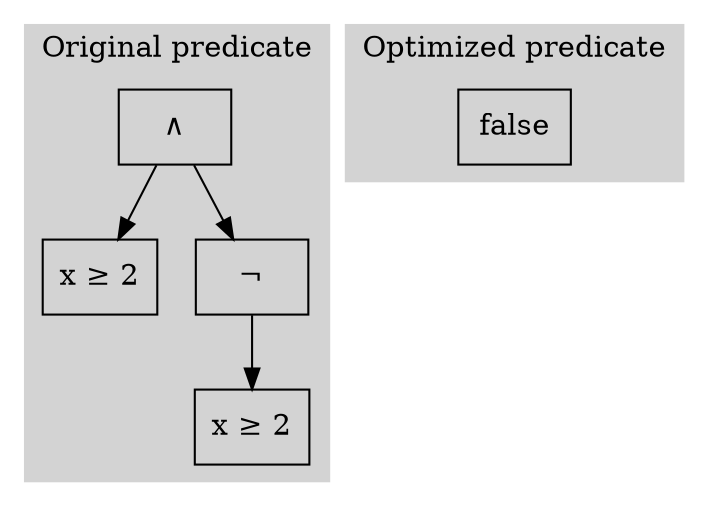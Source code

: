 digraph {
	graph [label="" labelloc=t]
	node [shape=rectangle]
	subgraph cluster_original {
		color=lightgrey style=filled
		label="Original predicate"
		and_0 [label="∧"]
		ge_1 [label="x ≥ 2"]
		ge_2 [label="x ≥ 2"]
		not_3 [label="¬"]
		not_3 -> ge_2
		and_0 -> ge_1
		and_0 -> not_3
	}
	subgraph cluster_optimized {
		color=lightgrey style=filled
		label="Optimized predicate"
		F_4 [label=false]
	}
}
